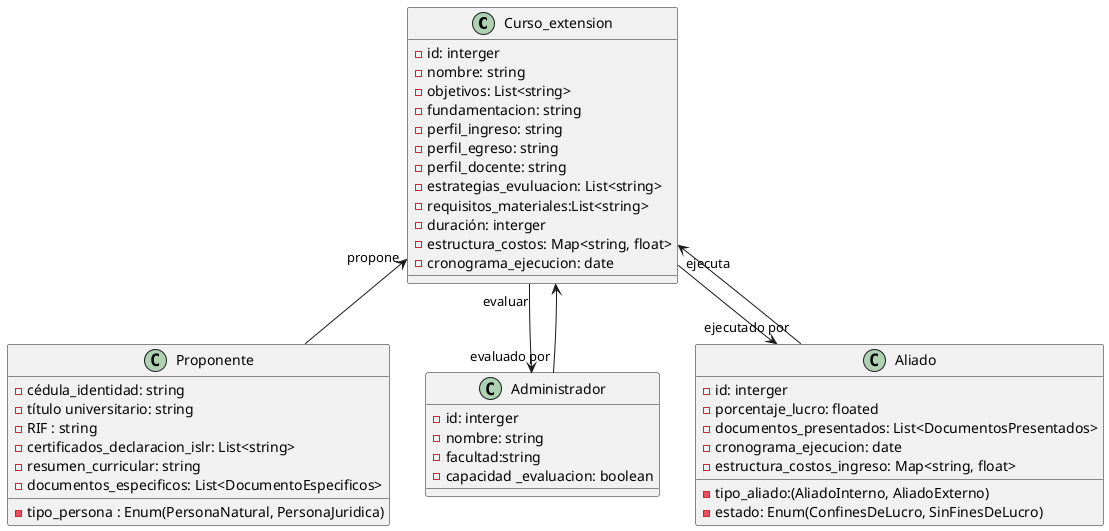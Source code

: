 @startuml Reto07
/'Crear una primera versión de diagrama de clases del modelo del dominio del proyecto. Para lograr esto puede seguir los siguientes pasos:
1.Listar a lo sumo cuatro (4) clases conceptuales candidatas
2.Representarlas en un diagrama de clases
3.Añadir las asociaciones necesarias para registrar las relaciones importantes
4.Añadir los atributos necesarios para satisfacer los requisitos de información

Para identificar las clases conceptuales puede utilizar alguna de las siguientes técnicas:
1.Descripción Informal
2.Análisis clásico
3.Análisis del Dominio
'/
/'Clases conceptuales: 
Curso de extensión: solución propuesta por la DEU, siendo estas formaciones especiales de interés general dirigidos a la ampliación del conocimiento técnico y profesional, de habilidades u oficios y hasta para el crecimiento cultural, social y personal, no conducente al reconocimiento de créditos académicos.
Proponente: Persona natural o jurídica la cual puede proponer cursos de extensión 
Administrador:  Representa a la DEU o a la coordinación de extensión de Facultad quienes evalúan y aprueban el curso de extensión.
Aliado: puede proponer y ejecutar varios cursos de extensión.
'/
class Curso_extension{
- id: interger
- nombre: string
- objetivos: List<string>
- fundamentacion: string
- perfil_ingreso: string
- perfil_egreso: string
- perfil_docente: string
- estrategias_evuluacion: List<string>
- requisitos_materiales:List<string>
- duración: interger
- estructura_costos: Map<string, float>
- cronograma_ejecucion: date
}

class Proponente {
- tipo_persona : Enum(PersonaNatural, PersonaJuridica)
- cédula_identidad: string
- título universitario: string
- RIF : string
- certificados_declaracion_islr: List<string>
- resumen_curricular: string
- documentos_especificos: List<DocumentoEspecificos>

}

class Administrador {
- id: interger
- nombre: string
- facultad:string
- capacidad _evaluacion: boolean

}

class Aliado {
- id: interger
- tipo_aliado:(AliadoInterno, AliadoExterno)
- estado: Enum(ConfinesDeLucro, SinFinesDeLucro)
- porcentaje_lucro: floated
- documentos_presentados: List<DocumentosPresentados>
- cronograma_ejecucion: date
- estructura_costos_ingreso: Map<string, float>

}

Curso_extension "propone"<-- Proponente
Curso_extension "evaluar"--> Administrador
Administrador "evaluado por" --> Curso_extension
Curso_extension "ejecuta" --> Aliado
Aliado "ejecutado por"--> Curso_extension
@enduml
